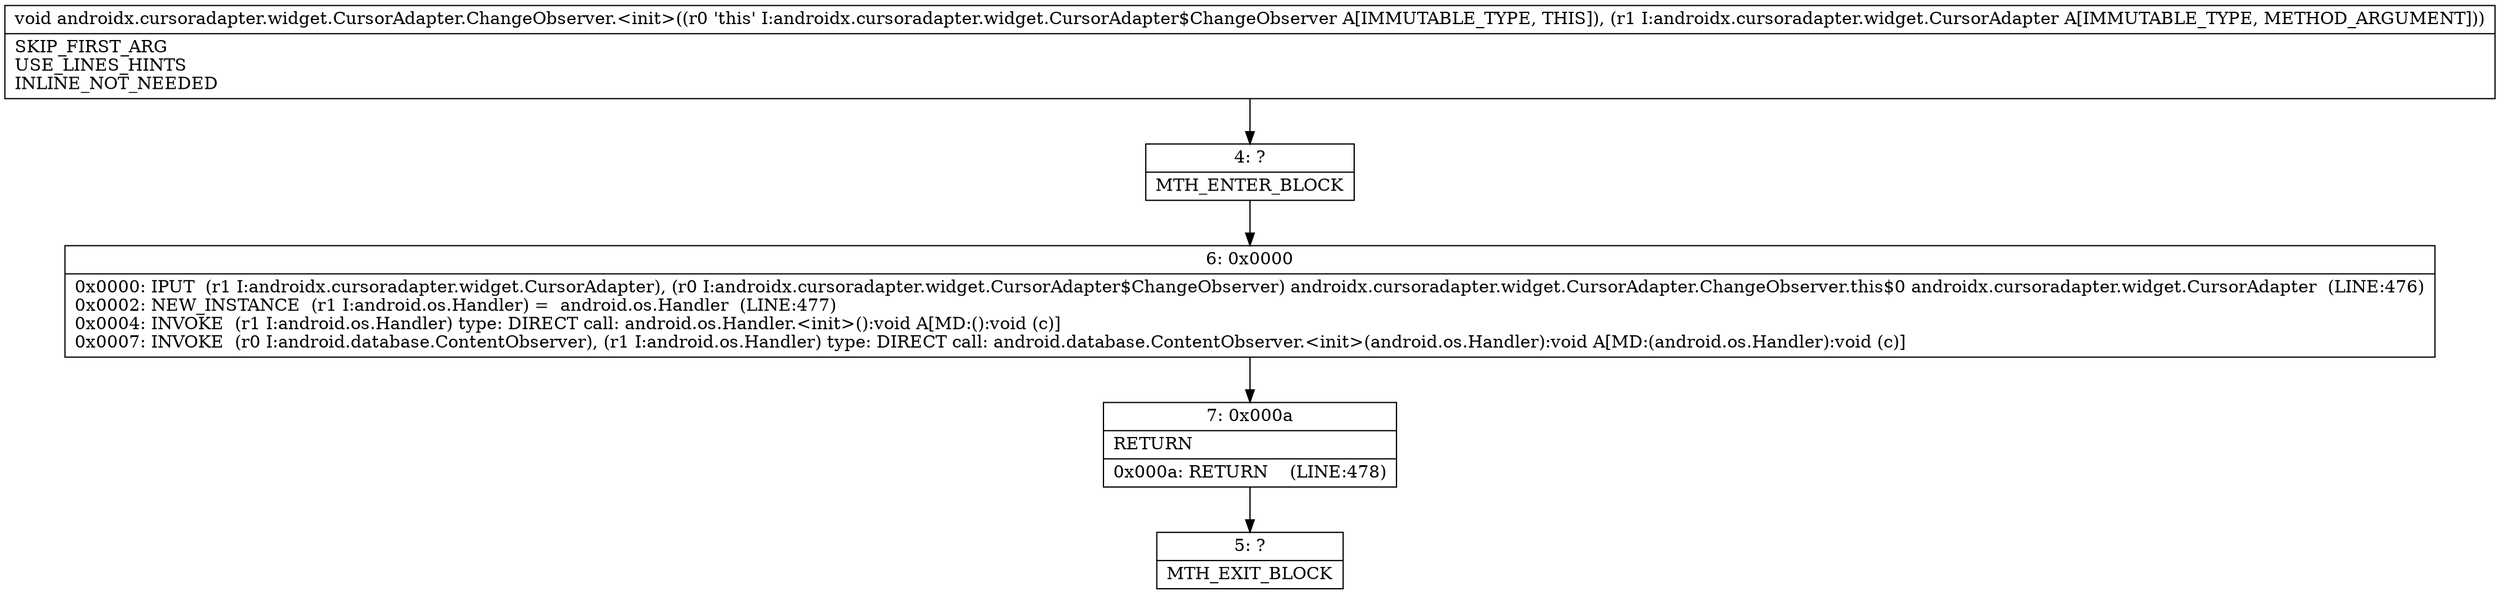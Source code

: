 digraph "CFG forandroidx.cursoradapter.widget.CursorAdapter.ChangeObserver.\<init\>(Landroidx\/cursoradapter\/widget\/CursorAdapter;)V" {
Node_4 [shape=record,label="{4\:\ ?|MTH_ENTER_BLOCK\l}"];
Node_6 [shape=record,label="{6\:\ 0x0000|0x0000: IPUT  (r1 I:androidx.cursoradapter.widget.CursorAdapter), (r0 I:androidx.cursoradapter.widget.CursorAdapter$ChangeObserver) androidx.cursoradapter.widget.CursorAdapter.ChangeObserver.this$0 androidx.cursoradapter.widget.CursorAdapter  (LINE:476)\l0x0002: NEW_INSTANCE  (r1 I:android.os.Handler) =  android.os.Handler  (LINE:477)\l0x0004: INVOKE  (r1 I:android.os.Handler) type: DIRECT call: android.os.Handler.\<init\>():void A[MD:():void (c)]\l0x0007: INVOKE  (r0 I:android.database.ContentObserver), (r1 I:android.os.Handler) type: DIRECT call: android.database.ContentObserver.\<init\>(android.os.Handler):void A[MD:(android.os.Handler):void (c)]\l}"];
Node_7 [shape=record,label="{7\:\ 0x000a|RETURN\l|0x000a: RETURN    (LINE:478)\l}"];
Node_5 [shape=record,label="{5\:\ ?|MTH_EXIT_BLOCK\l}"];
MethodNode[shape=record,label="{void androidx.cursoradapter.widget.CursorAdapter.ChangeObserver.\<init\>((r0 'this' I:androidx.cursoradapter.widget.CursorAdapter$ChangeObserver A[IMMUTABLE_TYPE, THIS]), (r1 I:androidx.cursoradapter.widget.CursorAdapter A[IMMUTABLE_TYPE, METHOD_ARGUMENT]))  | SKIP_FIRST_ARG\lUSE_LINES_HINTS\lINLINE_NOT_NEEDED\l}"];
MethodNode -> Node_4;Node_4 -> Node_6;
Node_6 -> Node_7;
Node_7 -> Node_5;
}

